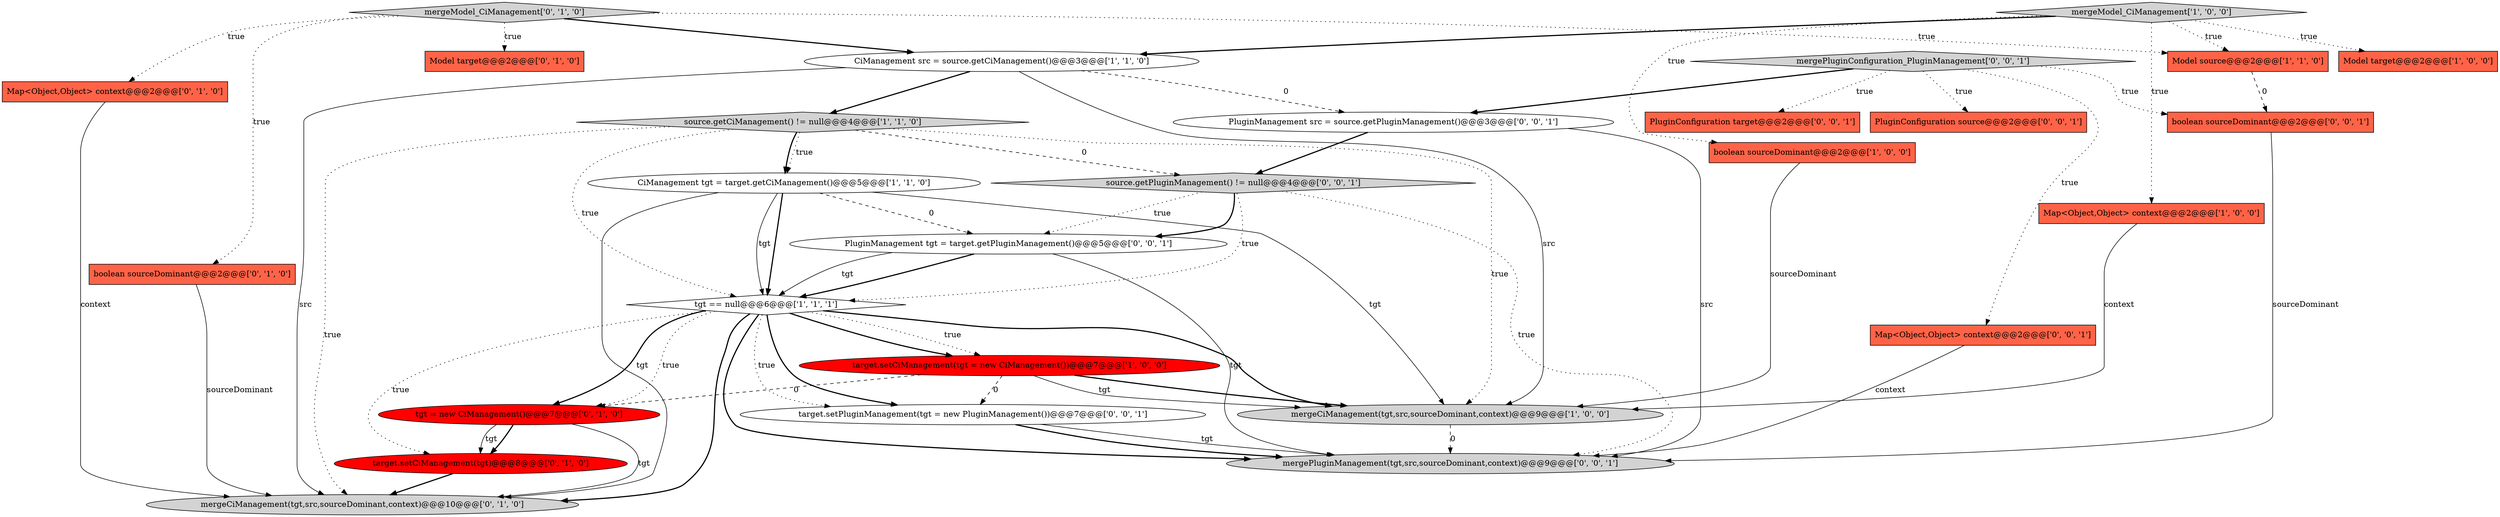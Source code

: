 digraph {
15 [style = filled, label = "target.setCiManagement(tgt)@@@8@@@['0', '1', '0']", fillcolor = red, shape = ellipse image = "AAA1AAABBB2BBB"];
13 [style = filled, label = "Map<Object,Object> context@@@2@@@['0', '1', '0']", fillcolor = tomato, shape = box image = "AAA0AAABBB2BBB"];
18 [style = filled, label = "PluginConfiguration target@@@2@@@['0', '0', '1']", fillcolor = tomato, shape = box image = "AAA0AAABBB3BBB"];
1 [style = filled, label = "boolean sourceDominant@@@2@@@['1', '0', '0']", fillcolor = tomato, shape = box image = "AAA0AAABBB1BBB"];
17 [style = filled, label = "mergeModel_CiManagement['0', '1', '0']", fillcolor = lightgray, shape = diamond image = "AAA0AAABBB2BBB"];
6 [style = filled, label = "source.getCiManagement() != null@@@4@@@['1', '1', '0']", fillcolor = lightgray, shape = diamond image = "AAA0AAABBB1BBB"];
24 [style = filled, label = "PluginManagement src = source.getPluginManagement()@@@3@@@['0', '0', '1']", fillcolor = white, shape = ellipse image = "AAA0AAABBB3BBB"];
16 [style = filled, label = "tgt = new CiManagement()@@@7@@@['0', '1', '0']", fillcolor = red, shape = ellipse image = "AAA1AAABBB2BBB"];
25 [style = filled, label = "boolean sourceDominant@@@2@@@['0', '0', '1']", fillcolor = tomato, shape = box image = "AAA0AAABBB3BBB"];
23 [style = filled, label = "source.getPluginManagement() != null@@@4@@@['0', '0', '1']", fillcolor = lightgray, shape = diamond image = "AAA0AAABBB3BBB"];
22 [style = filled, label = "mergePluginConfiguration_PluginManagement['0', '0', '1']", fillcolor = lightgray, shape = diamond image = "AAA0AAABBB3BBB"];
20 [style = filled, label = "Map<Object,Object> context@@@2@@@['0', '0', '1']", fillcolor = tomato, shape = box image = "AAA0AAABBB3BBB"];
19 [style = filled, label = "PluginConfiguration source@@@2@@@['0', '0', '1']", fillcolor = tomato, shape = box image = "AAA0AAABBB3BBB"];
7 [style = filled, label = "Map<Object,Object> context@@@2@@@['1', '0', '0']", fillcolor = tomato, shape = box image = "AAA0AAABBB1BBB"];
0 [style = filled, label = "Model target@@@2@@@['1', '0', '0']", fillcolor = tomato, shape = box image = "AAA0AAABBB1BBB"];
9 [style = filled, label = "CiManagement tgt = target.getCiManagement()@@@5@@@['1', '1', '0']", fillcolor = white, shape = ellipse image = "AAA0AAABBB1BBB"];
27 [style = filled, label = "target.setPluginManagement(tgt = new PluginManagement())@@@7@@@['0', '0', '1']", fillcolor = white, shape = ellipse image = "AAA0AAABBB3BBB"];
5 [style = filled, label = "mergeCiManagement(tgt,src,sourceDominant,context)@@@9@@@['1', '0', '0']", fillcolor = lightgray, shape = ellipse image = "AAA0AAABBB1BBB"];
4 [style = filled, label = "target.setCiManagement(tgt = new CiManagement())@@@7@@@['1', '0', '0']", fillcolor = red, shape = ellipse image = "AAA1AAABBB1BBB"];
12 [style = filled, label = "mergeCiManagement(tgt,src,sourceDominant,context)@@@10@@@['0', '1', '0']", fillcolor = lightgray, shape = ellipse image = "AAA0AAABBB2BBB"];
10 [style = filled, label = "Model source@@@2@@@['1', '1', '0']", fillcolor = tomato, shape = box image = "AAA0AAABBB1BBB"];
2 [style = filled, label = "tgt == null@@@6@@@['1', '1', '1']", fillcolor = white, shape = diamond image = "AAA0AAABBB1BBB"];
26 [style = filled, label = "PluginManagement tgt = target.getPluginManagement()@@@5@@@['0', '0', '1']", fillcolor = white, shape = ellipse image = "AAA0AAABBB3BBB"];
3 [style = filled, label = "CiManagement src = source.getCiManagement()@@@3@@@['1', '1', '0']", fillcolor = white, shape = ellipse image = "AAA0AAABBB1BBB"];
8 [style = filled, label = "mergeModel_CiManagement['1', '0', '0']", fillcolor = lightgray, shape = diamond image = "AAA0AAABBB1BBB"];
21 [style = filled, label = "mergePluginManagement(tgt,src,sourceDominant,context)@@@9@@@['0', '0', '1']", fillcolor = lightgray, shape = ellipse image = "AAA0AAABBB3BBB"];
14 [style = filled, label = "Model target@@@2@@@['0', '1', '0']", fillcolor = tomato, shape = box image = "AAA0AAABBB2BBB"];
11 [style = filled, label = "boolean sourceDominant@@@2@@@['0', '1', '0']", fillcolor = tomato, shape = box image = "AAA0AAABBB2BBB"];
16->15 [style = bold, label=""];
4->5 [style = solid, label="tgt"];
22->19 [style = dotted, label="true"];
22->18 [style = dotted, label="true"];
4->16 [style = dashed, label="0"];
3->12 [style = solid, label="src"];
9->2 [style = bold, label=""];
11->12 [style = solid, label="sourceDominant"];
9->12 [style = solid, label="tgt"];
22->25 [style = dotted, label="true"];
8->3 [style = bold, label=""];
3->24 [style = dashed, label="0"];
23->21 [style = dotted, label="true"];
23->26 [style = bold, label=""];
2->15 [style = dotted, label="true"];
17->14 [style = dotted, label="true"];
17->11 [style = dotted, label="true"];
8->7 [style = dotted, label="true"];
16->15 [style = solid, label="tgt"];
27->21 [style = solid, label="tgt"];
13->12 [style = solid, label="context"];
3->6 [style = bold, label=""];
4->27 [style = dashed, label="0"];
16->12 [style = solid, label="tgt"];
26->21 [style = solid, label="tgt"];
8->10 [style = dotted, label="true"];
24->23 [style = bold, label=""];
2->4 [style = bold, label=""];
2->16 [style = dotted, label="true"];
23->2 [style = dotted, label="true"];
2->12 [style = bold, label=""];
8->1 [style = dotted, label="true"];
17->10 [style = dotted, label="true"];
26->2 [style = bold, label=""];
23->26 [style = dotted, label="true"];
6->2 [style = dotted, label="true"];
22->20 [style = dotted, label="true"];
1->5 [style = solid, label="sourceDominant"];
25->21 [style = solid, label="sourceDominant"];
24->21 [style = solid, label="src"];
6->9 [style = dotted, label="true"];
2->27 [style = dotted, label="true"];
2->21 [style = bold, label=""];
9->2 [style = solid, label="tgt"];
7->5 [style = solid, label="context"];
26->2 [style = solid, label="tgt"];
2->4 [style = dotted, label="true"];
6->23 [style = dashed, label="0"];
9->26 [style = dashed, label="0"];
17->3 [style = bold, label=""];
5->21 [style = dashed, label="0"];
2->27 [style = bold, label=""];
9->5 [style = solid, label="tgt"];
8->0 [style = dotted, label="true"];
15->12 [style = bold, label=""];
6->12 [style = dotted, label="true"];
22->24 [style = bold, label=""];
6->9 [style = bold, label=""];
17->13 [style = dotted, label="true"];
27->21 [style = bold, label=""];
4->5 [style = bold, label=""];
10->25 [style = dashed, label="0"];
20->21 [style = solid, label="context"];
6->5 [style = dotted, label="true"];
2->5 [style = bold, label=""];
3->5 [style = solid, label="src"];
2->16 [style = bold, label=""];
}
